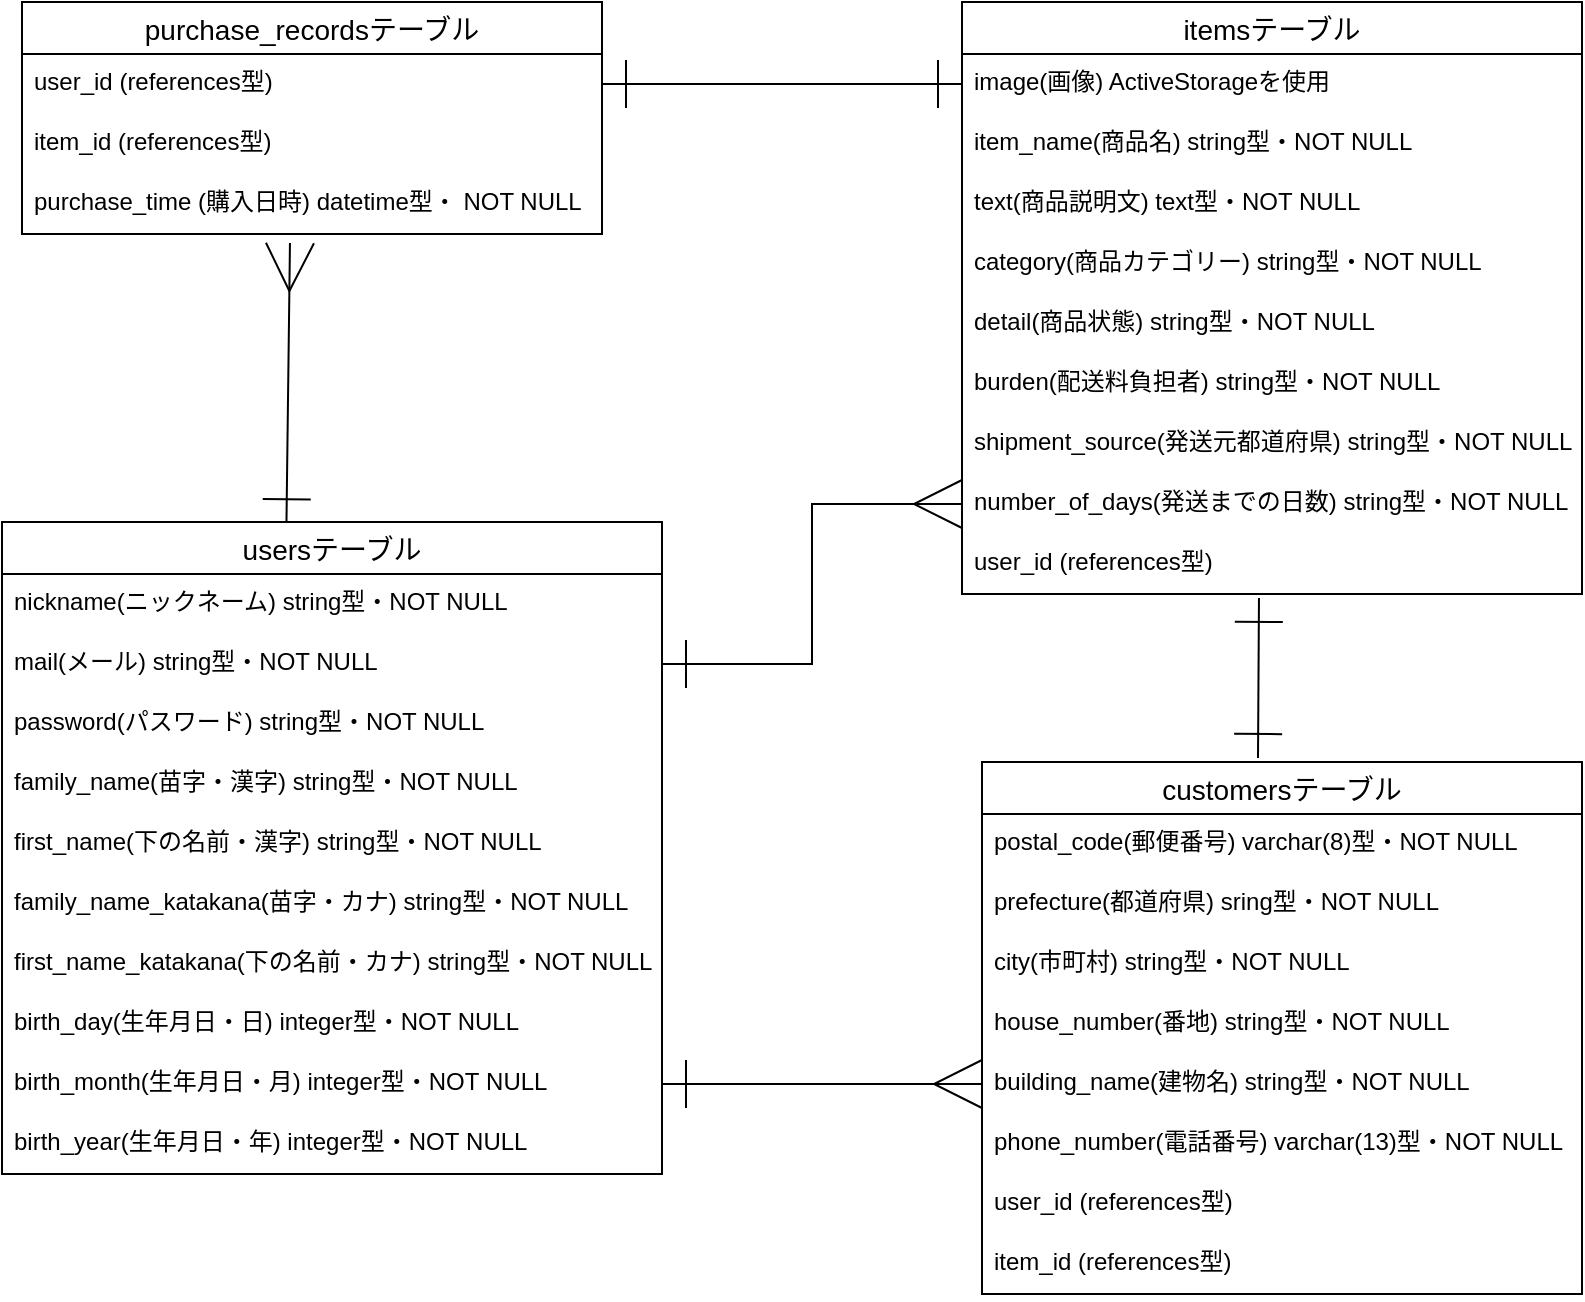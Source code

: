 <mxfile version="13.6.5">
    <diagram id="kUlFL67YRjrwLTH9oXYa" name="ページ1">
        <mxGraphModel dx="1152" dy="642" grid="1" gridSize="10" guides="1" tooltips="1" connect="1" arrows="1" fold="1" page="1" pageScale="1" pageWidth="827" pageHeight="1169" math="0" shadow="0">
            <root>
                <mxCell id="0"/>
                <mxCell id="1" parent="0"/>
                <mxCell id="72" style="edgeStyle=orthogonalEdgeStyle;rounded=0;jumpSize=6;orthogonalLoop=1;jettySize=auto;html=1;exitX=1;exitY=0.5;exitDx=0;exitDy=0;strokeWidth=1;entryX=0;entryY=0.5;entryDx=0;entryDy=0;startArrow=ERone;startFill=0;endArrow=ERmany;endFill=0;endSize=22;startSize=22;" parent="1" source="43" target="65" edge="1">
                    <mxGeometry relative="1" as="geometry">
                        <mxPoint x="-300" y="81" as="targetPoint"/>
                    </mxGeometry>
                </mxCell>
                <mxCell id="104" style="rounded=0;jumpSize=6;orthogonalLoop=1;jettySize=auto;html=1;startArrow=ERone;startFill=0;startSize=22;endArrow=ERmany;endFill=0;endSize=22;strokeWidth=1;entryX=0.462;entryY=1.15;entryDx=0;entryDy=0;entryPerimeter=0;exitX=0.431;exitY=0.002;exitDx=0;exitDy=0;exitPerimeter=0;" parent="1" source="41" target="107" edge="1">
                    <mxGeometry relative="1" as="geometry">
                        <mxPoint x="-678" y="260" as="sourcePoint"/>
                        <mxPoint x="-420" y="424" as="targetPoint"/>
                    </mxGeometry>
                </mxCell>
                <mxCell id="56" value="itemsテーブル" style="swimlane;fontStyle=0;childLayout=stackLayout;horizontal=1;startSize=26;horizontalStack=0;resizeParent=1;resizeParentMax=0;resizeLast=0;collapsible=1;marginBottom=0;align=center;fontSize=14;" parent="1" vertex="1">
                    <mxGeometry x="-330" y="10" width="310" height="296" as="geometry">
                        <mxRectangle x="-280" y="10" width="120" height="26" as="alternateBounds"/>
                    </mxGeometry>
                </mxCell>
                <mxCell id="57" value="image(画像) ActiveStorageを使用" style="text;strokeColor=none;fillColor=none;spacingLeft=4;spacingRight=4;overflow=hidden;rotatable=0;points=[[0,0.5],[1,0.5]];portConstraint=eastwest;fontSize=12;" parent="56" vertex="1">
                    <mxGeometry y="26" width="310" height="30" as="geometry"/>
                </mxCell>
                <mxCell id="58" value="item_name(商品名) string型・NOT NULL" style="text;strokeColor=none;fillColor=none;spacingLeft=4;spacingRight=4;overflow=hidden;rotatable=0;points=[[0,0.5],[1,0.5]];portConstraint=eastwest;fontSize=12;" parent="56" vertex="1">
                    <mxGeometry y="56" width="310" height="30" as="geometry"/>
                </mxCell>
                <mxCell id="59" value="text(商品説明文) text型・NOT NULL" style="text;strokeColor=none;fillColor=none;spacingLeft=4;spacingRight=4;overflow=hidden;rotatable=0;points=[[0,0.5],[1,0.5]];portConstraint=eastwest;fontSize=12;" parent="56" vertex="1">
                    <mxGeometry y="86" width="310" height="30" as="geometry"/>
                </mxCell>
                <mxCell id="61" value="category(商品カテゴリー) string型・NOT NULL" style="text;strokeColor=none;fillColor=none;spacingLeft=4;spacingRight=4;overflow=hidden;rotatable=0;points=[[0,0.5],[1,0.5]];portConstraint=eastwest;fontSize=12;" parent="56" vertex="1">
                    <mxGeometry y="116" width="310" height="30" as="geometry"/>
                </mxCell>
                <mxCell id="62" value="detail(商品状態) string型・NOT NULL" style="text;strokeColor=none;fillColor=none;spacingLeft=4;spacingRight=4;overflow=hidden;rotatable=0;points=[[0,0.5],[1,0.5]];portConstraint=eastwest;fontSize=12;" parent="56" vertex="1">
                    <mxGeometry y="146" width="310" height="30" as="geometry"/>
                </mxCell>
                <mxCell id="63" value="burden(配送料負担者) string型・NOT NULL" style="text;strokeColor=none;fillColor=none;spacingLeft=4;spacingRight=4;overflow=hidden;rotatable=0;points=[[0,0.5],[1,0.5]];portConstraint=eastwest;fontSize=12;" parent="56" vertex="1">
                    <mxGeometry y="176" width="310" height="30" as="geometry"/>
                </mxCell>
                <mxCell id="64" value="shipment_source(発送元都道府県) string型・NOT NULL" style="text;strokeColor=none;fillColor=none;spacingLeft=4;spacingRight=4;overflow=hidden;rotatable=0;points=[[0,0.5],[1,0.5]];portConstraint=eastwest;fontSize=12;" parent="56" vertex="1">
                    <mxGeometry y="206" width="310" height="30" as="geometry"/>
                </mxCell>
                <mxCell id="65" value="number_of_days(発送までの日数) string型・NOT NULL" style="text;strokeColor=none;fillColor=none;spacingLeft=4;spacingRight=4;overflow=hidden;rotatable=0;points=[[0,0.5],[1,0.5]];portConstraint=eastwest;fontSize=12;" parent="56" vertex="1">
                    <mxGeometry y="236" width="310" height="30" as="geometry"/>
                </mxCell>
                <mxCell id="102" value="user_id (references型)" style="text;strokeColor=none;fillColor=none;spacingLeft=4;spacingRight=4;overflow=hidden;rotatable=0;points=[[0,0.5],[1,0.5]];portConstraint=eastwest;fontSize=12;" parent="56" vertex="1">
                    <mxGeometry y="266" width="310" height="30" as="geometry"/>
                </mxCell>
                <mxCell id="110" style="rounded=0;jumpSize=6;orthogonalLoop=1;jettySize=auto;html=1;exitX=1;exitY=0.5;exitDx=0;exitDy=0;entryX=0;entryY=0.5;entryDx=0;entryDy=0;startArrow=ERone;startFill=0;startSize=22;endArrow=ERmany;endFill=0;endSize=22;strokeWidth=1;edgeStyle=orthogonalEdgeStyle;" parent="1" source="54" target="96" edge="1">
                    <mxGeometry relative="1" as="geometry"/>
                </mxCell>
                <mxCell id="111" style="rounded=0;jumpSize=6;orthogonalLoop=1;jettySize=auto;html=1;exitX=1;exitY=0.5;exitDx=0;exitDy=0;startArrow=ERone;startFill=0;startSize=22;endArrow=ERone;endFill=0;endSize=22;strokeWidth=1;entryX=0;entryY=0.5;entryDx=0;entryDy=0;" parent="1" source="87" target="57" edge="1">
                    <mxGeometry relative="1" as="geometry">
                        <mxPoint x="-340" y="51" as="targetPoint"/>
                    </mxGeometry>
                </mxCell>
                <mxCell id="112" style="rounded=0;jumpSize=6;orthogonalLoop=1;jettySize=auto;html=1;exitX=0.479;exitY=1.065;exitDx=0;exitDy=0;startArrow=ERone;startFill=0;startSize=22;endArrow=ERone;endFill=0;endSize=22;strokeWidth=1;exitPerimeter=0;" parent="1" source="102" edge="1">
                    <mxGeometry relative="1" as="geometry">
                        <mxPoint x="-182" y="388" as="targetPoint"/>
                    </mxGeometry>
                </mxCell>
                <mxCell id="91" value="customersテーブル" style="swimlane;fontStyle=0;childLayout=stackLayout;horizontal=1;startSize=26;horizontalStack=0;resizeParent=1;resizeParentMax=0;resizeLast=0;collapsible=1;marginBottom=0;align=center;fontSize=14;" parent="1" vertex="1">
                    <mxGeometry x="-320" y="390" width="300" height="266" as="geometry"/>
                </mxCell>
                <mxCell id="92" value="postal_code(郵便番号) varchar(8)型・NOT NULL" style="text;strokeColor=none;fillColor=none;spacingLeft=4;spacingRight=4;overflow=hidden;rotatable=0;points=[[0,0.5],[1,0.5]];portConstraint=eastwest;fontSize=12;" parent="91" vertex="1">
                    <mxGeometry y="26" width="300" height="30" as="geometry"/>
                </mxCell>
                <mxCell id="93" value="prefecture(都道府県) sring型・NOT NULL" style="text;strokeColor=none;fillColor=none;spacingLeft=4;spacingRight=4;overflow=hidden;rotatable=0;points=[[0,0.5],[1,0.5]];portConstraint=eastwest;fontSize=12;" parent="91" vertex="1">
                    <mxGeometry y="56" width="300" height="30" as="geometry"/>
                </mxCell>
                <mxCell id="94" value="city(市町村) string型・NOT NULL" style="text;strokeColor=none;fillColor=none;spacingLeft=4;spacingRight=4;overflow=hidden;rotatable=0;points=[[0,0.5],[1,0.5]];portConstraint=eastwest;fontSize=12;" parent="91" vertex="1">
                    <mxGeometry y="86" width="300" height="30" as="geometry"/>
                </mxCell>
                <mxCell id="95" value="house_number(番地) string型・NOT NULL" style="text;strokeColor=none;fillColor=none;spacingLeft=4;spacingRight=4;overflow=hidden;rotatable=0;points=[[0,0.5],[1,0.5]];portConstraint=eastwest;fontSize=12;" parent="91" vertex="1">
                    <mxGeometry y="116" width="300" height="30" as="geometry"/>
                </mxCell>
                <mxCell id="96" value="building_name(建物名) string型・NOT NULL" style="text;strokeColor=none;fillColor=none;spacingLeft=4;spacingRight=4;overflow=hidden;rotatable=0;points=[[0,0.5],[1,0.5]];portConstraint=eastwest;fontSize=12;" parent="91" vertex="1">
                    <mxGeometry y="146" width="300" height="30" as="geometry"/>
                </mxCell>
                <mxCell id="97" value="phone_number(電話番号) varchar(13)型・NOT NULL" style="text;strokeColor=none;fillColor=none;spacingLeft=4;spacingRight=4;overflow=hidden;rotatable=0;points=[[0,0.5],[1,0.5]];portConstraint=eastwest;fontSize=12;" parent="91" vertex="1">
                    <mxGeometry y="176" width="300" height="30" as="geometry"/>
                </mxCell>
                <mxCell id="101" value="user_id (references型)" style="text;strokeColor=none;fillColor=none;spacingLeft=4;spacingRight=4;overflow=hidden;rotatable=0;points=[[0,0.5],[1,0.5]];portConstraint=eastwest;fontSize=12;" parent="91" vertex="1">
                    <mxGeometry y="206" width="300" height="30" as="geometry"/>
                </mxCell>
                <mxCell id="103" value="item_id (references型)" style="text;strokeColor=none;fillColor=none;spacingLeft=4;spacingRight=4;overflow=hidden;rotatable=0;points=[[0,0.5],[1,0.5]];portConstraint=eastwest;fontSize=12;" parent="91" vertex="1">
                    <mxGeometry y="236" width="300" height="30" as="geometry"/>
                </mxCell>
                <mxCell id="41" value="usersテーブル" style="swimlane;fontStyle=0;childLayout=stackLayout;horizontal=1;startSize=26;horizontalStack=0;resizeParent=1;resizeParentMax=0;resizeLast=0;collapsible=1;marginBottom=0;align=center;fontSize=14;" parent="1" vertex="1">
                    <mxGeometry x="-810" y="270" width="330" height="326" as="geometry">
                        <mxRectangle x="-810" y="270" width="130" height="20" as="alternateBounds"/>
                    </mxGeometry>
                </mxCell>
                <mxCell id="42" value="nickname(ニックネーム) string型・NOT NULL" style="text;strokeColor=none;fillColor=none;spacingLeft=4;spacingRight=4;overflow=hidden;rotatable=0;points=[[0,0.5],[1,0.5]];portConstraint=eastwest;fontSize=12;" parent="41" vertex="1">
                    <mxGeometry y="26" width="330" height="30" as="geometry"/>
                </mxCell>
                <mxCell id="43" value="mail(メール) string型・NOT NULL" style="text;strokeColor=none;fillColor=none;spacingLeft=4;spacingRight=4;overflow=hidden;rotatable=0;points=[[0,0.5],[1,0.5]];portConstraint=eastwest;fontSize=12;" parent="41" vertex="1">
                    <mxGeometry y="56" width="330" height="30" as="geometry"/>
                </mxCell>
                <mxCell id="44" value="password(パスワード) string型・NOT NULL" style="text;strokeColor=none;fillColor=none;spacingLeft=4;spacingRight=4;overflow=hidden;rotatable=0;points=[[0,0.5],[1,0.5]];portConstraint=eastwest;fontSize=12;" parent="41" vertex="1">
                    <mxGeometry y="86" width="330" height="30" as="geometry"/>
                </mxCell>
                <mxCell id="49" value="family_name(苗字・漢字) string型・NOT NULL" style="text;strokeColor=none;fillColor=none;spacingLeft=4;spacingRight=4;overflow=hidden;rotatable=0;points=[[0,0.5],[1,0.5]];portConstraint=eastwest;fontSize=12;" parent="41" vertex="1">
                    <mxGeometry y="116" width="330" height="30" as="geometry"/>
                </mxCell>
                <mxCell id="50" value="first_name(下の名前・漢字) string型・NOT NULL" style="text;strokeColor=none;fillColor=none;spacingLeft=4;spacingRight=4;overflow=hidden;rotatable=0;points=[[0,0.5],[1,0.5]];portConstraint=eastwest;fontSize=12;" parent="41" vertex="1">
                    <mxGeometry y="146" width="330" height="30" as="geometry"/>
                </mxCell>
                <mxCell id="51" value="family_name_katakana(苗字・カナ) string型・NOT NULL" style="text;strokeColor=none;fillColor=none;spacingLeft=4;spacingRight=4;overflow=hidden;rotatable=0;points=[[0,0.5],[1,0.5]];portConstraint=eastwest;fontSize=12;" parent="41" vertex="1">
                    <mxGeometry y="176" width="330" height="30" as="geometry"/>
                </mxCell>
                <mxCell id="52" value="first_name_katakana(下の名前・カナ) string型・NOT NULL" style="text;strokeColor=none;fillColor=none;spacingLeft=4;spacingRight=4;overflow=hidden;rotatable=0;points=[[0,0.5],[1,0.5]];portConstraint=eastwest;fontSize=12;" parent="41" vertex="1">
                    <mxGeometry y="206" width="330" height="30" as="geometry"/>
                </mxCell>
                <mxCell id="53" value="birth_day(生年月日・日) integer型・NOT NULL" style="text;strokeColor=none;fillColor=none;spacingLeft=4;spacingRight=4;overflow=hidden;rotatable=0;points=[[0,0.5],[1,0.5]];portConstraint=eastwest;fontSize=12;" parent="41" vertex="1">
                    <mxGeometry y="236" width="330" height="30" as="geometry"/>
                </mxCell>
                <mxCell id="54" value="birth_month(生年月日・月) integer型・NOT NULL" style="text;strokeColor=none;fillColor=none;spacingLeft=4;spacingRight=4;overflow=hidden;rotatable=0;points=[[0,0.5],[1,0.5]];portConstraint=eastwest;fontSize=12;" parent="41" vertex="1">
                    <mxGeometry y="266" width="330" height="30" as="geometry"/>
                </mxCell>
                <mxCell id="55" value="birth_year(生年月日・年) integer型・NOT NULL" style="text;strokeColor=none;fillColor=none;spacingLeft=4;spacingRight=4;overflow=hidden;rotatable=0;points=[[0,0.5],[1,0.5]];portConstraint=eastwest;fontSize=12;" parent="41" vertex="1">
                    <mxGeometry y="296" width="330" height="30" as="geometry"/>
                </mxCell>
                <mxCell id="86" value="purchase_recordsテーブル" style="swimlane;fontStyle=0;childLayout=stackLayout;horizontal=1;startSize=26;horizontalStack=0;resizeParent=1;resizeParentMax=0;resizeLast=0;collapsible=1;marginBottom=0;align=center;fontSize=14;" parent="1" vertex="1">
                    <mxGeometry x="-800" y="10" width="290" height="116" as="geometry">
                        <mxRectangle x="-750" y="450" width="200" height="26" as="alternateBounds"/>
                    </mxGeometry>
                </mxCell>
                <mxCell id="87" value="user_id (references型)" style="text;strokeColor=none;fillColor=none;spacingLeft=4;spacingRight=4;overflow=hidden;rotatable=0;points=[[0,0.5],[1,0.5]];portConstraint=eastwest;fontSize=12;" parent="86" vertex="1">
                    <mxGeometry y="26" width="290" height="30" as="geometry"/>
                </mxCell>
                <mxCell id="88" value="item_id (references型)" style="text;strokeColor=none;fillColor=none;spacingLeft=4;spacingRight=4;overflow=hidden;rotatable=0;points=[[0,0.5],[1,0.5]];portConstraint=eastwest;fontSize=12;" parent="86" vertex="1">
                    <mxGeometry y="56" width="290" height="30" as="geometry"/>
                </mxCell>
                <mxCell id="107" value="purchase_time (購入日時) datetime型・ NOT NULL" style="text;strokeColor=none;fillColor=none;spacingLeft=4;spacingRight=4;overflow=hidden;rotatable=0;points=[[0,0.5],[1,0.5]];portConstraint=eastwest;fontSize=12;" parent="86" vertex="1">
                    <mxGeometry y="86" width="290" height="30" as="geometry"/>
                </mxCell>
            </root>
        </mxGraphModel>
    </diagram>
</mxfile>